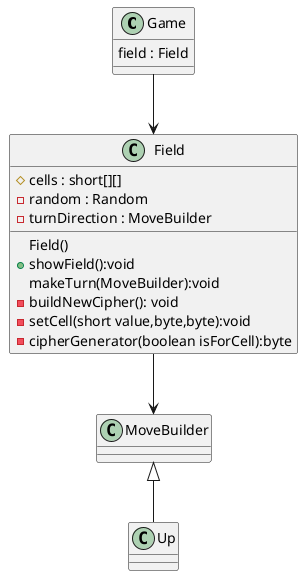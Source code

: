 @startuml

class Game{
field : Field
}
class Field{
#cells : short[][]
-random : Random
-turnDirection : MoveBuilder
Field()
+showField():void
makeTurn(MoveBuilder):void
-buildNewCipher(): void
-setCell(short value,byte,byte):void
-cipherGenerator(boolean isForCell):byte
}

class MoveBuilder{
}
class Up{
}


Game --> Field
Field --> MoveBuilder
MoveBuilder <|-- Up
@enduml





